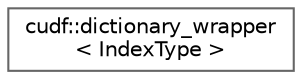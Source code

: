 digraph "类继承关系图"
{
 // LATEX_PDF_SIZE
  bgcolor="transparent";
  edge [fontname=Helvetica,fontsize=10,labelfontname=Helvetica,labelfontsize=10];
  node [fontname=Helvetica,fontsize=10,shape=box,height=0.2,width=0.4];
  rankdir="LR";
  Node0 [id="Node000000",label="cudf::dictionary_wrapper\l\< IndexType \>",height=0.2,width=0.4,color="grey40", fillcolor="white", style="filled",URL="$structcudf_1_1dictionary__wrapper.html",tooltip="A strongly typed wrapper for indices in a DICTIONARY type column."];
}
